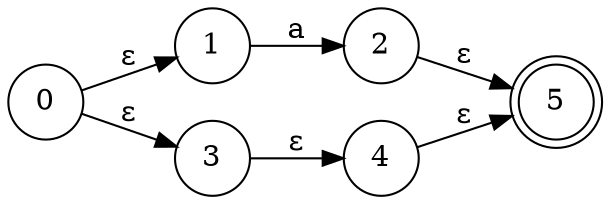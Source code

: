// resultado
digraph AFN {
	graph [rankdir=LR]
	1952709987200 [label=0 shape=circle]
	1952709990704 [label=5 shape=doublecircle]
	1952709989984 [label=1 shape=circle]
	1952709987824 [label=2 shape=circle]
	1952709990320 [label=3 shape=circle]
	1952709990416 [label=4 shape=circle]
	1952709987200 -> 1952709989984 [label="ε"]
	1952709987200 -> 1952709990320 [label="ε"]
	1952709989984 -> 1952709987824 [label=a]
	1952709987824 -> 1952709990704 [label="ε"]
	1952709990320 -> 1952709990416 [label="ε"]
	1952709990416 -> 1952709990704 [label="ε"]
}
